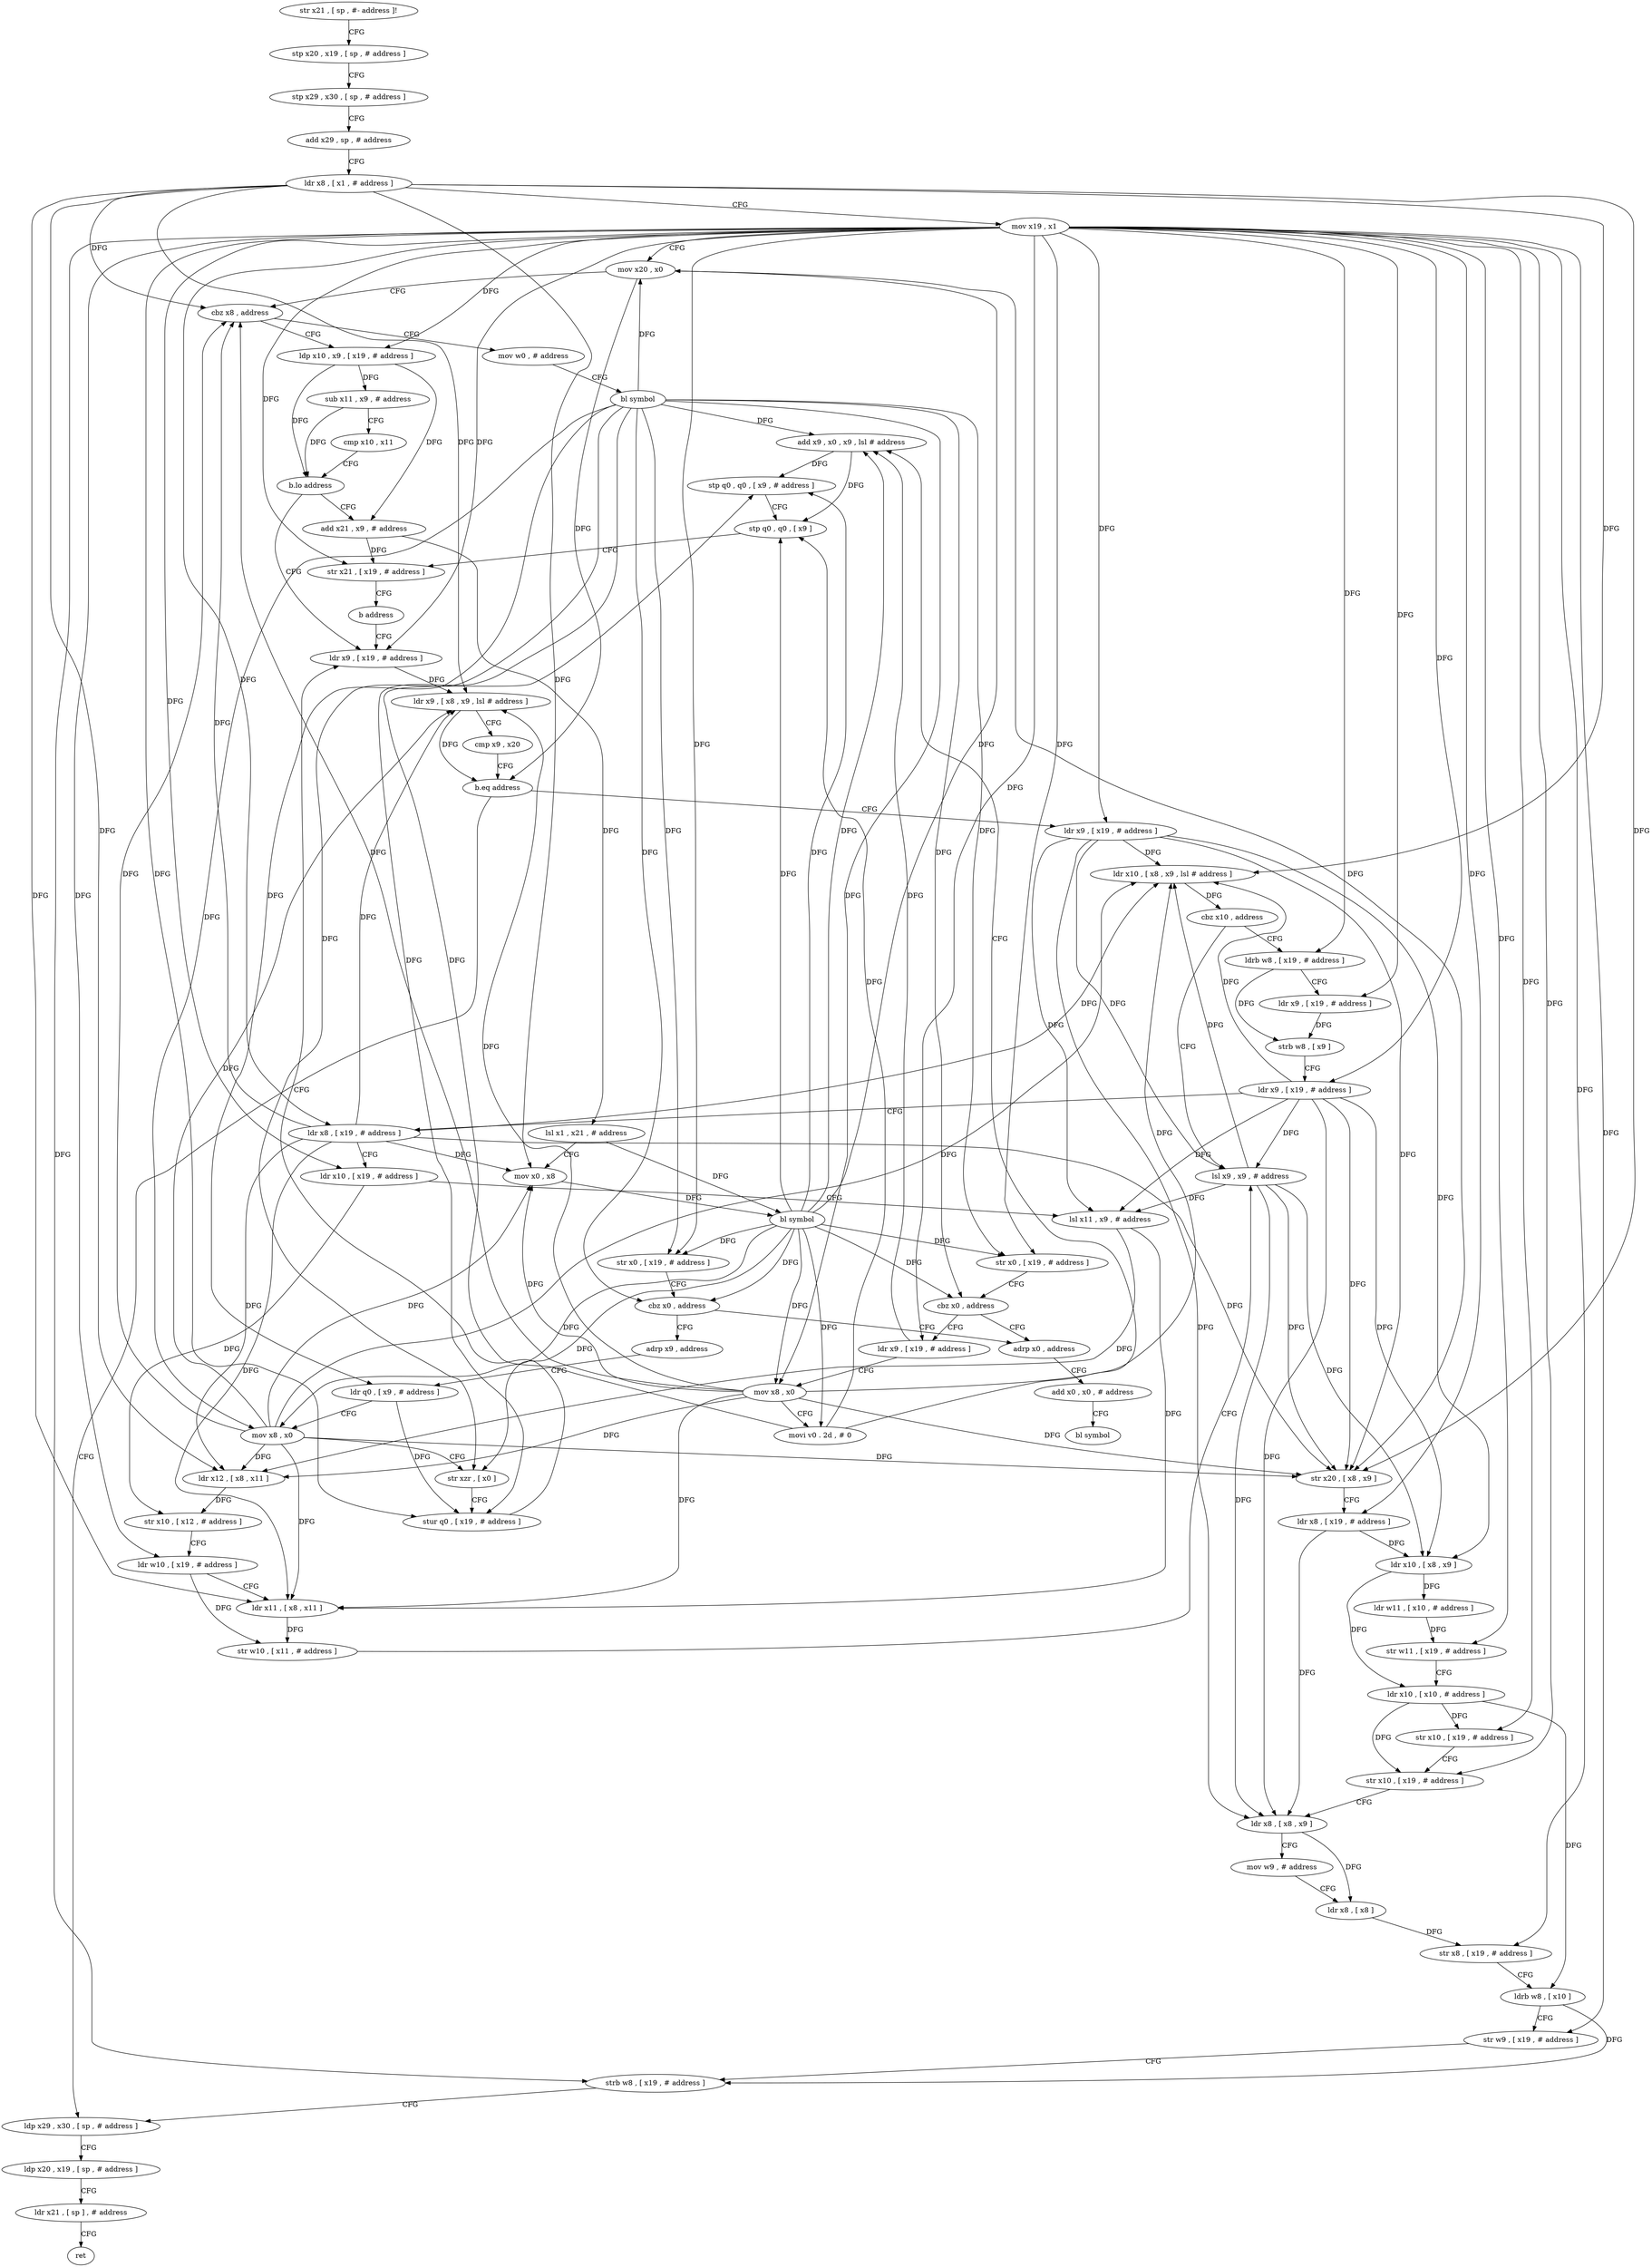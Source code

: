 digraph "func" {
"122212" [label = "str x21 , [ sp , #- address ]!" ]
"122216" [label = "stp x20 , x19 , [ sp , # address ]" ]
"122220" [label = "stp x29 , x30 , [ sp , # address ]" ]
"122224" [label = "add x29 , sp , # address" ]
"122228" [label = "ldr x8 , [ x1 , # address ]" ]
"122232" [label = "mov x19 , x1" ]
"122236" [label = "mov x20 , x0" ]
"122240" [label = "cbz x8 , address" ]
"122316" [label = "mov w0 , # address" ]
"122244" [label = "ldp x10 , x9 , [ x19 , # address ]" ]
"122320" [label = "bl symbol" ]
"122324" [label = "str x0 , [ x19 , # address ]" ]
"122328" [label = "cbz x0 , address" ]
"122508" [label = "adrp x0 , address" ]
"122332" [label = "adrp x9 , address" ]
"122248" [label = "sub x11 , x9 , # address" ]
"122252" [label = "cmp x10 , x11" ]
"122256" [label = "b.lo address" ]
"122352" [label = "ldr x9 , [ x19 , # address ]" ]
"122260" [label = "add x21 , x9 , # address" ]
"122512" [label = "add x0 , x0 , # address" ]
"122516" [label = "bl symbol" ]
"122336" [label = "ldr q0 , [ x9 , # address ]" ]
"122340" [label = "mov x8 , x0" ]
"122344" [label = "str xzr , [ x0 ]" ]
"122348" [label = "stur q0 , [ x19 , # address ]" ]
"122356" [label = "ldr x9 , [ x8 , x9 , lsl # address ]" ]
"122360" [label = "cmp x9 , x20" ]
"122364" [label = "b.eq address" ]
"122492" [label = "ldp x29 , x30 , [ sp , # address ]" ]
"122368" [label = "ldr x9 , [ x19 , # address ]" ]
"122264" [label = "lsl x1 , x21 , # address" ]
"122268" [label = "mov x0 , x8" ]
"122272" [label = "bl symbol" ]
"122276" [label = "str x0 , [ x19 , # address ]" ]
"122280" [label = "cbz x0 , address" ]
"122284" [label = "ldr x9 , [ x19 , # address ]" ]
"122496" [label = "ldp x20 , x19 , [ sp , # address ]" ]
"122500" [label = "ldr x21 , [ sp ] , # address" ]
"122504" [label = "ret" ]
"122372" [label = "ldr x10 , [ x8 , x9 , lsl # address ]" ]
"122376" [label = "cbz x10 , address" ]
"122428" [label = "lsl x9 , x9 , # address" ]
"122380" [label = "ldrb w8 , [ x19 , # address ]" ]
"122288" [label = "mov x8 , x0" ]
"122292" [label = "movi v0 . 2d , # 0" ]
"122296" [label = "add x9 , x0 , x9 , lsl # address" ]
"122300" [label = "stp q0 , q0 , [ x9 , # address ]" ]
"122304" [label = "stp q0 , q0 , [ x9 ]" ]
"122308" [label = "str x21 , [ x19 , # address ]" ]
"122312" [label = "b address" ]
"122432" [label = "str x20 , [ x8 , x9 ]" ]
"122436" [label = "ldr x8 , [ x19 , # address ]" ]
"122440" [label = "ldr x10 , [ x8 , x9 ]" ]
"122444" [label = "ldr w11 , [ x10 , # address ]" ]
"122448" [label = "str w11 , [ x19 , # address ]" ]
"122452" [label = "ldr x10 , [ x10 , # address ]" ]
"122456" [label = "str x10 , [ x19 , # address ]" ]
"122460" [label = "str x10 , [ x19 , # address ]" ]
"122464" [label = "ldr x8 , [ x8 , x9 ]" ]
"122468" [label = "mov w9 , # address" ]
"122472" [label = "ldr x8 , [ x8 ]" ]
"122476" [label = "str x8 , [ x19 , # address ]" ]
"122480" [label = "ldrb w8 , [ x10 ]" ]
"122484" [label = "str w9 , [ x19 , # address ]" ]
"122488" [label = "strb w8 , [ x19 , # address ]" ]
"122384" [label = "ldr x9 , [ x19 , # address ]" ]
"122388" [label = "strb w8 , [ x9 ]" ]
"122392" [label = "ldr x9 , [ x19 , # address ]" ]
"122396" [label = "ldr x8 , [ x19 , # address ]" ]
"122400" [label = "ldr x10 , [ x19 , # address ]" ]
"122404" [label = "lsl x11 , x9 , # address" ]
"122408" [label = "ldr x12 , [ x8 , x11 ]" ]
"122412" [label = "str x10 , [ x12 , # address ]" ]
"122416" [label = "ldr w10 , [ x19 , # address ]" ]
"122420" [label = "ldr x11 , [ x8 , x11 ]" ]
"122424" [label = "str w10 , [ x11 , # address ]" ]
"122212" -> "122216" [ label = "CFG" ]
"122216" -> "122220" [ label = "CFG" ]
"122220" -> "122224" [ label = "CFG" ]
"122224" -> "122228" [ label = "CFG" ]
"122228" -> "122232" [ label = "CFG" ]
"122228" -> "122240" [ label = "DFG" ]
"122228" -> "122356" [ label = "DFG" ]
"122228" -> "122268" [ label = "DFG" ]
"122228" -> "122372" [ label = "DFG" ]
"122228" -> "122432" [ label = "DFG" ]
"122228" -> "122408" [ label = "DFG" ]
"122228" -> "122420" [ label = "DFG" ]
"122232" -> "122236" [ label = "CFG" ]
"122232" -> "122324" [ label = "DFG" ]
"122232" -> "122244" [ label = "DFG" ]
"122232" -> "122348" [ label = "DFG" ]
"122232" -> "122352" [ label = "DFG" ]
"122232" -> "122276" [ label = "DFG" ]
"122232" -> "122368" [ label = "DFG" ]
"122232" -> "122284" [ label = "DFG" ]
"122232" -> "122308" [ label = "DFG" ]
"122232" -> "122436" [ label = "DFG" ]
"122232" -> "122448" [ label = "DFG" ]
"122232" -> "122456" [ label = "DFG" ]
"122232" -> "122460" [ label = "DFG" ]
"122232" -> "122476" [ label = "DFG" ]
"122232" -> "122484" [ label = "DFG" ]
"122232" -> "122488" [ label = "DFG" ]
"122232" -> "122380" [ label = "DFG" ]
"122232" -> "122384" [ label = "DFG" ]
"122232" -> "122392" [ label = "DFG" ]
"122232" -> "122396" [ label = "DFG" ]
"122232" -> "122400" [ label = "DFG" ]
"122232" -> "122416" [ label = "DFG" ]
"122236" -> "122240" [ label = "CFG" ]
"122236" -> "122364" [ label = "DFG" ]
"122236" -> "122432" [ label = "DFG" ]
"122240" -> "122316" [ label = "CFG" ]
"122240" -> "122244" [ label = "CFG" ]
"122316" -> "122320" [ label = "CFG" ]
"122244" -> "122248" [ label = "DFG" ]
"122244" -> "122256" [ label = "DFG" ]
"122244" -> "122260" [ label = "DFG" ]
"122320" -> "122324" [ label = "DFG" ]
"122320" -> "122236" [ label = "DFG" ]
"122320" -> "122328" [ label = "DFG" ]
"122320" -> "122340" [ label = "DFG" ]
"122320" -> "122344" [ label = "DFG" ]
"122320" -> "122276" [ label = "DFG" ]
"122320" -> "122280" [ label = "DFG" ]
"122320" -> "122288" [ label = "DFG" ]
"122320" -> "122296" [ label = "DFG" ]
"122320" -> "122336" [ label = "DFG" ]
"122320" -> "122348" [ label = "DFG" ]
"122324" -> "122328" [ label = "CFG" ]
"122328" -> "122508" [ label = "CFG" ]
"122328" -> "122332" [ label = "CFG" ]
"122508" -> "122512" [ label = "CFG" ]
"122332" -> "122336" [ label = "CFG" ]
"122248" -> "122252" [ label = "CFG" ]
"122248" -> "122256" [ label = "DFG" ]
"122252" -> "122256" [ label = "CFG" ]
"122256" -> "122352" [ label = "CFG" ]
"122256" -> "122260" [ label = "CFG" ]
"122352" -> "122356" [ label = "DFG" ]
"122260" -> "122264" [ label = "DFG" ]
"122260" -> "122308" [ label = "DFG" ]
"122512" -> "122516" [ label = "CFG" ]
"122336" -> "122340" [ label = "CFG" ]
"122336" -> "122348" [ label = "DFG" ]
"122340" -> "122344" [ label = "CFG" ]
"122340" -> "122240" [ label = "DFG" ]
"122340" -> "122356" [ label = "DFG" ]
"122340" -> "122268" [ label = "DFG" ]
"122340" -> "122372" [ label = "DFG" ]
"122340" -> "122432" [ label = "DFG" ]
"122340" -> "122408" [ label = "DFG" ]
"122340" -> "122420" [ label = "DFG" ]
"122344" -> "122348" [ label = "CFG" ]
"122348" -> "122352" [ label = "CFG" ]
"122356" -> "122360" [ label = "CFG" ]
"122356" -> "122364" [ label = "DFG" ]
"122360" -> "122364" [ label = "CFG" ]
"122364" -> "122492" [ label = "CFG" ]
"122364" -> "122368" [ label = "CFG" ]
"122492" -> "122496" [ label = "CFG" ]
"122368" -> "122372" [ label = "DFG" ]
"122368" -> "122428" [ label = "DFG" ]
"122368" -> "122432" [ label = "DFG" ]
"122368" -> "122440" [ label = "DFG" ]
"122368" -> "122464" [ label = "DFG" ]
"122368" -> "122404" [ label = "DFG" ]
"122264" -> "122268" [ label = "CFG" ]
"122264" -> "122272" [ label = "DFG" ]
"122268" -> "122272" [ label = "DFG" ]
"122272" -> "122276" [ label = "DFG" ]
"122272" -> "122236" [ label = "DFG" ]
"122272" -> "122324" [ label = "DFG" ]
"122272" -> "122328" [ label = "DFG" ]
"122272" -> "122340" [ label = "DFG" ]
"122272" -> "122344" [ label = "DFG" ]
"122272" -> "122280" [ label = "DFG" ]
"122272" -> "122288" [ label = "DFG" ]
"122272" -> "122296" [ label = "DFG" ]
"122272" -> "122292" [ label = "DFG" ]
"122272" -> "122300" [ label = "DFG" ]
"122272" -> "122304" [ label = "DFG" ]
"122276" -> "122280" [ label = "CFG" ]
"122280" -> "122508" [ label = "CFG" ]
"122280" -> "122284" [ label = "CFG" ]
"122284" -> "122288" [ label = "CFG" ]
"122284" -> "122296" [ label = "DFG" ]
"122496" -> "122500" [ label = "CFG" ]
"122500" -> "122504" [ label = "CFG" ]
"122372" -> "122376" [ label = "DFG" ]
"122376" -> "122428" [ label = "CFG" ]
"122376" -> "122380" [ label = "CFG" ]
"122428" -> "122432" [ label = "DFG" ]
"122428" -> "122372" [ label = "DFG" ]
"122428" -> "122440" [ label = "DFG" ]
"122428" -> "122464" [ label = "DFG" ]
"122428" -> "122404" [ label = "DFG" ]
"122380" -> "122384" [ label = "CFG" ]
"122380" -> "122388" [ label = "DFG" ]
"122288" -> "122292" [ label = "CFG" ]
"122288" -> "122240" [ label = "DFG" ]
"122288" -> "122268" [ label = "DFG" ]
"122288" -> "122356" [ label = "DFG" ]
"122288" -> "122372" [ label = "DFG" ]
"122288" -> "122432" [ label = "DFG" ]
"122288" -> "122408" [ label = "DFG" ]
"122288" -> "122420" [ label = "DFG" ]
"122292" -> "122296" [ label = "CFG" ]
"122292" -> "122300" [ label = "DFG" ]
"122292" -> "122304" [ label = "DFG" ]
"122296" -> "122300" [ label = "DFG" ]
"122296" -> "122304" [ label = "DFG" ]
"122300" -> "122304" [ label = "CFG" ]
"122304" -> "122308" [ label = "CFG" ]
"122308" -> "122312" [ label = "CFG" ]
"122312" -> "122352" [ label = "CFG" ]
"122432" -> "122436" [ label = "CFG" ]
"122436" -> "122440" [ label = "DFG" ]
"122436" -> "122464" [ label = "DFG" ]
"122440" -> "122444" [ label = "DFG" ]
"122440" -> "122452" [ label = "DFG" ]
"122444" -> "122448" [ label = "DFG" ]
"122448" -> "122452" [ label = "CFG" ]
"122452" -> "122456" [ label = "DFG" ]
"122452" -> "122460" [ label = "DFG" ]
"122452" -> "122480" [ label = "DFG" ]
"122456" -> "122460" [ label = "CFG" ]
"122460" -> "122464" [ label = "CFG" ]
"122464" -> "122468" [ label = "CFG" ]
"122464" -> "122472" [ label = "DFG" ]
"122468" -> "122472" [ label = "CFG" ]
"122472" -> "122476" [ label = "DFG" ]
"122476" -> "122480" [ label = "CFG" ]
"122480" -> "122484" [ label = "CFG" ]
"122480" -> "122488" [ label = "DFG" ]
"122484" -> "122488" [ label = "CFG" ]
"122488" -> "122492" [ label = "CFG" ]
"122384" -> "122388" [ label = "DFG" ]
"122388" -> "122392" [ label = "CFG" ]
"122392" -> "122396" [ label = "CFG" ]
"122392" -> "122372" [ label = "DFG" ]
"122392" -> "122428" [ label = "DFG" ]
"122392" -> "122440" [ label = "DFG" ]
"122392" -> "122464" [ label = "DFG" ]
"122392" -> "122432" [ label = "DFG" ]
"122392" -> "122404" [ label = "DFG" ]
"122396" -> "122400" [ label = "CFG" ]
"122396" -> "122240" [ label = "DFG" ]
"122396" -> "122268" [ label = "DFG" ]
"122396" -> "122356" [ label = "DFG" ]
"122396" -> "122372" [ label = "DFG" ]
"122396" -> "122432" [ label = "DFG" ]
"122396" -> "122408" [ label = "DFG" ]
"122396" -> "122420" [ label = "DFG" ]
"122400" -> "122404" [ label = "CFG" ]
"122400" -> "122412" [ label = "DFG" ]
"122404" -> "122408" [ label = "DFG" ]
"122404" -> "122420" [ label = "DFG" ]
"122408" -> "122412" [ label = "DFG" ]
"122412" -> "122416" [ label = "CFG" ]
"122416" -> "122420" [ label = "CFG" ]
"122416" -> "122424" [ label = "DFG" ]
"122420" -> "122424" [ label = "DFG" ]
"122424" -> "122428" [ label = "CFG" ]
}
